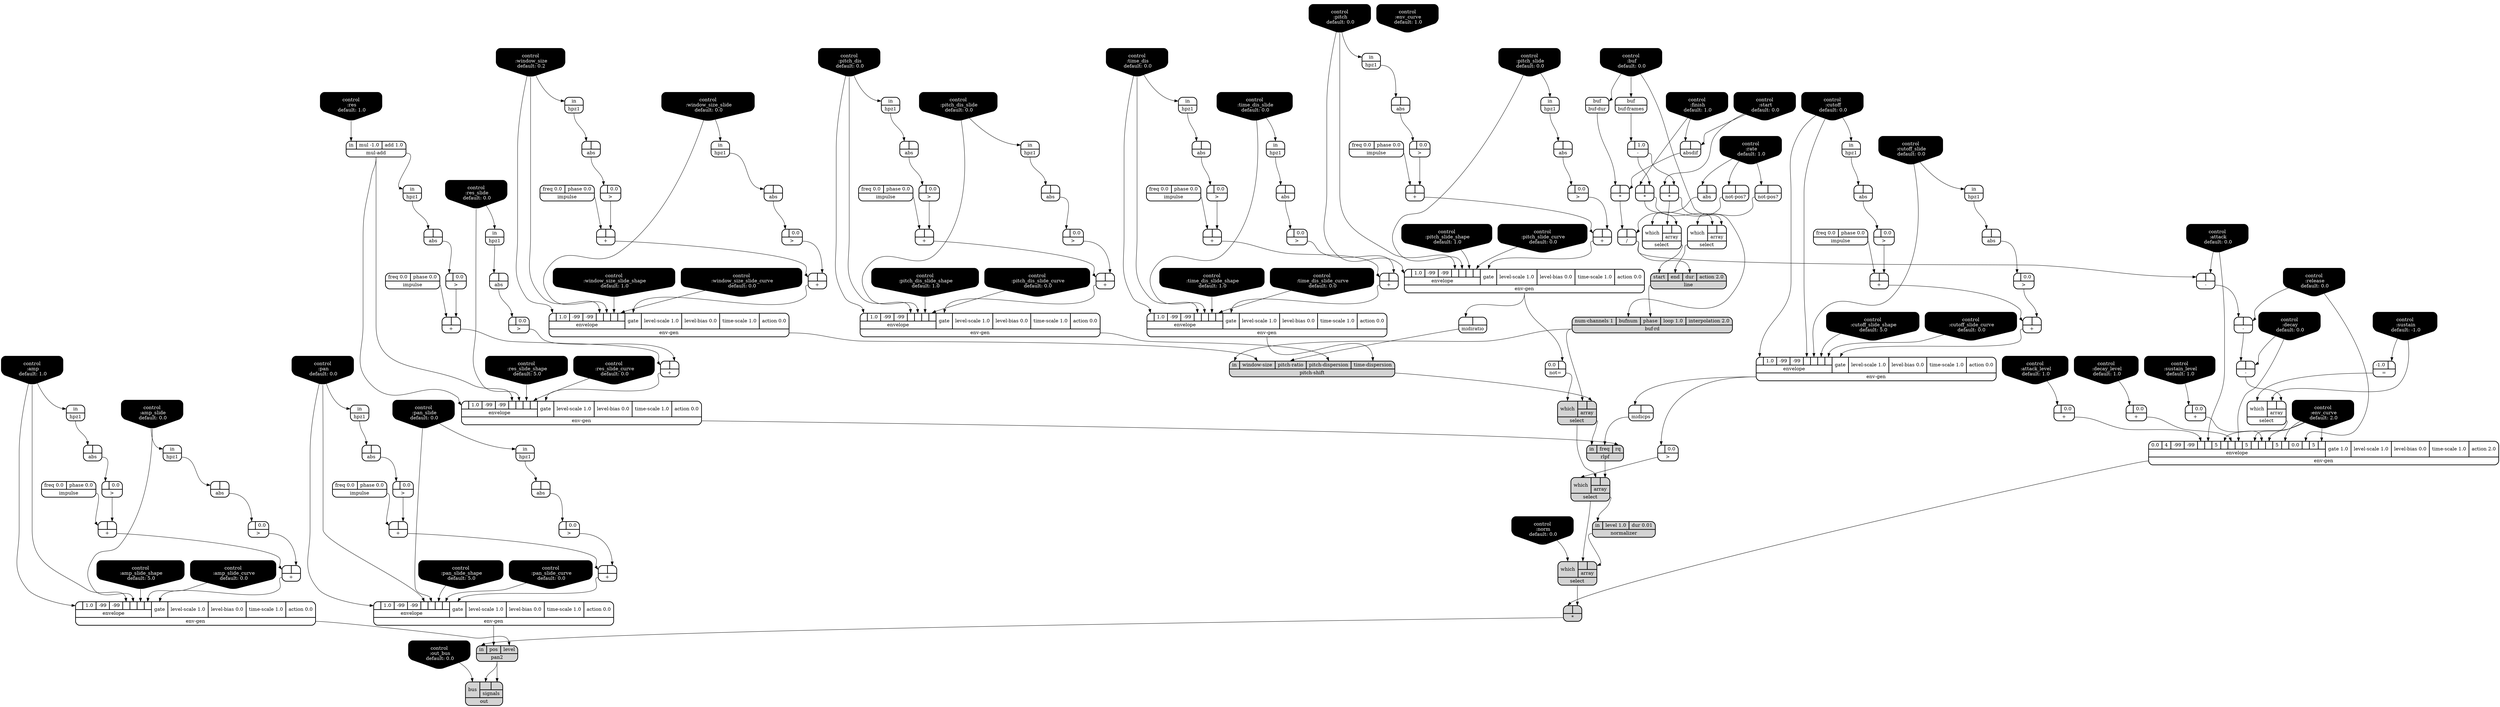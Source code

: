 digraph synthdef {
67 [label = "{{ <a> |<b> } |<__UG_NAME__>* }" style="bold, rounded" shape=record rankdir=LR];
72 [label = "{{ <a> |<b> } |<__UG_NAME__>* }" style="bold, rounded" shape=record rankdir=LR];
73 [label = "{{ <a> |<b> } |<__UG_NAME__>* }" style="bold, rounded" shape=record rankdir=LR];
161 [label = "{{ <a> |<b> } |<__UG_NAME__>* }" style="filled, bold, rounded"  shape=record rankdir=LR];
51 [label = "{{ <a> |<b> } |<__UG_NAME__>+ }" style="bold, rounded" shape=record rankdir=LR];
55 [label = "{{ <a> |<b> } |<__UG_NAME__>+ }" style="bold, rounded" shape=record rankdir=LR];
61 [label = "{{ <a> |<b> } |<__UG_NAME__>+ }" style="bold, rounded" shape=record rankdir=LR];
85 [label = "{{ <a> |<b> } |<__UG_NAME__>+ }" style="bold, rounded" shape=record rankdir=LR];
89 [label = "{{ <a> |<b> } |<__UG_NAME__>+ }" style="bold, rounded" shape=record rankdir=LR];
96 [label = "{{ <a> |<b> } |<__UG_NAME__>+ }" style="bold, rounded" shape=record rankdir=LR];
100 [label = "{{ <a> |<b> } |<__UG_NAME__>+ }" style="bold, rounded" shape=record rankdir=LR];
105 [label = "{{ <a> |<b> } |<__UG_NAME__>+ }" style="bold, rounded" shape=record rankdir=LR];
113 [label = "{{ <a> |<b> } |<__UG_NAME__>+ }" style="bold, rounded" shape=record rankdir=LR];
117 [label = "{{ <a> |<b> } |<__UG_NAME__>+ }" style="bold, rounded" shape=record rankdir=LR];
123 [label = "{{ <a> |<b> } |<__UG_NAME__>+ }" style="bold, rounded" shape=record rankdir=LR];
127 [label = "{{ <a> |<b> } |<__UG_NAME__>+ }" style="bold, rounded" shape=record rankdir=LR];
133 [label = "{{ <a> |<b> } |<__UG_NAME__>+ }" style="bold, rounded" shape=record rankdir=LR];
137 [label = "{{ <a> |<b> } |<__UG_NAME__>+ }" style="bold, rounded" shape=record rankdir=LR];
141 [label = "{{ <a> |<b> 0.0} |<__UG_NAME__>+ }" style="bold, rounded" shape=record rankdir=LR];
143 [label = "{{ <a> |<b> 0.0} |<__UG_NAME__>+ }" style="bold, rounded" shape=record rankdir=LR];
152 [label = "{{ <a> |<b> } |<__UG_NAME__>+ }" style="bold, rounded" shape=record rankdir=LR];
156 [label = "{{ <a> |<b> } |<__UG_NAME__>+ }" style="bold, rounded" shape=record rankdir=LR];
158 [label = "{{ <a> |<b> 0.0} |<__UG_NAME__>+ }" style="bold, rounded" shape=record rankdir=LR];
71 [label = "{{ <a> |<b> 1.0} |<__UG_NAME__>- }" style="bold, rounded" shape=record rankdir=LR];
145 [label = "{{ <a> |<b> } |<__UG_NAME__>- }" style="bold, rounded" shape=record rankdir=LR];
146 [label = "{{ <a> |<b> } |<__UG_NAME__>- }" style="bold, rounded" shape=record rankdir=LR];
147 [label = "{{ <a> |<b> } |<__UG_NAME__>- }" style="bold, rounded" shape=record rankdir=LR];
78 [label = "{{ <a> |<b> } |<__UG_NAME__>/ }" style="bold, rounded" shape=record rankdir=LR];
144 [label = "{{ <a> -1.0|<b> } |<__UG_NAME__>= }" style="bold, rounded" shape=record rankdir=LR];
50 [label = "{{ <a> |<b> 0.0} |<__UG_NAME__>\> }" style="bold, rounded" shape=record rankdir=LR];
54 [label = "{{ <a> |<b> 0.0} |<__UG_NAME__>\> }" style="bold, rounded" shape=record rankdir=LR];
60 [label = "{{ <a> |<b> 0.0} |<__UG_NAME__>\> }" style="bold, rounded" shape=record rankdir=LR];
84 [label = "{{ <a> |<b> 0.0} |<__UG_NAME__>\> }" style="bold, rounded" shape=record rankdir=LR];
88 [label = "{{ <a> |<b> 0.0} |<__UG_NAME__>\> }" style="bold, rounded" shape=record rankdir=LR];
95 [label = "{{ <a> |<b> 0.0} |<__UG_NAME__>\> }" style="bold, rounded" shape=record rankdir=LR];
99 [label = "{{ <a> |<b> 0.0} |<__UG_NAME__>\> }" style="bold, rounded" shape=record rankdir=LR];
104 [label = "{{ <a> |<b> 0.0} |<__UG_NAME__>\> }" style="bold, rounded" shape=record rankdir=LR];
112 [label = "{{ <a> |<b> 0.0} |<__UG_NAME__>\> }" style="bold, rounded" shape=record rankdir=LR];
116 [label = "{{ <a> |<b> 0.0} |<__UG_NAME__>\> }" style="bold, rounded" shape=record rankdir=LR];
122 [label = "{{ <a> |<b> 0.0} |<__UG_NAME__>\> }" style="bold, rounded" shape=record rankdir=LR];
126 [label = "{{ <a> |<b> 0.0} |<__UG_NAME__>\> }" style="bold, rounded" shape=record rankdir=LR];
132 [label = "{{ <a> |<b> 0.0} |<__UG_NAME__>\> }" style="bold, rounded" shape=record rankdir=LR];
136 [label = "{{ <a> |<b> 0.0} |<__UG_NAME__>\> }" style="bold, rounded" shape=record rankdir=LR];
138 [label = "{{ <a> |<b> 0.0} |<__UG_NAME__>\> }" style="bold, rounded" shape=record rankdir=LR];
151 [label = "{{ <a> |<b> 0.0} |<__UG_NAME__>\> }" style="bold, rounded" shape=record rankdir=LR];
155 [label = "{{ <a> |<b> 0.0} |<__UG_NAME__>\> }" style="bold, rounded" shape=record rankdir=LR];
49 [label = "{{ <a> |<b> } |<__UG_NAME__>abs }" style="bold, rounded" shape=record rankdir=LR];
53 [label = "{{ <a> |<b> } |<__UG_NAME__>abs }" style="bold, rounded" shape=record rankdir=LR];
59 [label = "{{ <a> |<b> } |<__UG_NAME__>abs }" style="bold, rounded" shape=record rankdir=LR];
77 [label = "{{ <a> |<b> } |<__UG_NAME__>abs }" style="bold, rounded" shape=record rankdir=LR];
83 [label = "{{ <a> |<b> } |<__UG_NAME__>abs }" style="bold, rounded" shape=record rankdir=LR];
87 [label = "{{ <a> |<b> } |<__UG_NAME__>abs }" style="bold, rounded" shape=record rankdir=LR];
94 [label = "{{ <a> |<b> } |<__UG_NAME__>abs }" style="bold, rounded" shape=record rankdir=LR];
98 [label = "{{ <a> |<b> } |<__UG_NAME__>abs }" style="bold, rounded" shape=record rankdir=LR];
103 [label = "{{ <a> |<b> } |<__UG_NAME__>abs }" style="bold, rounded" shape=record rankdir=LR];
111 [label = "{{ <a> |<b> } |<__UG_NAME__>abs }" style="bold, rounded" shape=record rankdir=LR];
115 [label = "{{ <a> |<b> } |<__UG_NAME__>abs }" style="bold, rounded" shape=record rankdir=LR];
121 [label = "{{ <a> |<b> } |<__UG_NAME__>abs }" style="bold, rounded" shape=record rankdir=LR];
125 [label = "{{ <a> |<b> } |<__UG_NAME__>abs }" style="bold, rounded" shape=record rankdir=LR];
131 [label = "{{ <a> |<b> } |<__UG_NAME__>abs }" style="bold, rounded" shape=record rankdir=LR];
135 [label = "{{ <a> |<b> } |<__UG_NAME__>abs }" style="bold, rounded" shape=record rankdir=LR];
150 [label = "{{ <a> |<b> } |<__UG_NAME__>abs }" style="bold, rounded" shape=record rankdir=LR];
154 [label = "{{ <a> |<b> } |<__UG_NAME__>abs }" style="bold, rounded" shape=record rankdir=LR];
66 [label = "{{ <a> |<b> } |<__UG_NAME__>absdif }" style="bold, rounded" shape=record rankdir=LR];
65 [label = "{{ <buf> buf} |<__UG_NAME__>buf-dur }" style="bold, rounded" shape=record rankdir=LR];
70 [label = "{{ <buf> buf} |<__UG_NAME__>buf-frames }" style="bold, rounded" shape=record rankdir=LR];
80 [label = "{{ <num____channels> num-channels 1|<bufnum> bufnum|<phase> phase|<loop> loop 1.0|<interpolation> interpolation 2.0} |<__UG_NAME__>buf-rd }" style="filled, bold, rounded"  shape=record rankdir=LR];
0 [label = "control
 :buf
 default: 0.0" shape=invhouse style="rounded, filled, bold" fillcolor=black fontcolor=white ]; 
1 [label = "control
 :amp
 default: 1.0" shape=invhouse style="rounded, filled, bold" fillcolor=black fontcolor=white ]; 
2 [label = "control
 :amp_slide
 default: 0.0" shape=invhouse style="rounded, filled, bold" fillcolor=black fontcolor=white ]; 
3 [label = "control
 :amp_slide_shape
 default: 5.0" shape=invhouse style="rounded, filled, bold" fillcolor=black fontcolor=white ]; 
4 [label = "control
 :amp_slide_curve
 default: 0.0" shape=invhouse style="rounded, filled, bold" fillcolor=black fontcolor=white ]; 
5 [label = "control
 :pan
 default: 0.0" shape=invhouse style="rounded, filled, bold" fillcolor=black fontcolor=white ]; 
6 [label = "control
 :pan_slide
 default: 0.0" shape=invhouse style="rounded, filled, bold" fillcolor=black fontcolor=white ]; 
7 [label = "control
 :pan_slide_shape
 default: 5.0" shape=invhouse style="rounded, filled, bold" fillcolor=black fontcolor=white ]; 
8 [label = "control
 :pan_slide_curve
 default: 0.0" shape=invhouse style="rounded, filled, bold" fillcolor=black fontcolor=white ]; 
9 [label = "control
 :attack
 default: 0.0" shape=invhouse style="rounded, filled, bold" fillcolor=black fontcolor=white ]; 
10 [label = "control
 :decay
 default: 0.0" shape=invhouse style="rounded, filled, bold" fillcolor=black fontcolor=white ]; 
11 [label = "control
 :sustain
 default: -1.0" shape=invhouse style="rounded, filled, bold" fillcolor=black fontcolor=white ]; 
12 [label = "control
 :release
 default: 0.0" shape=invhouse style="rounded, filled, bold" fillcolor=black fontcolor=white ]; 
13 [label = "control
 :attack_level
 default: 1.0" shape=invhouse style="rounded, filled, bold" fillcolor=black fontcolor=white ]; 
14 [label = "control
 :decay_level
 default: 1.0" shape=invhouse style="rounded, filled, bold" fillcolor=black fontcolor=white ]; 
15 [label = "control
 :sustain_level
 default: 1.0" shape=invhouse style="rounded, filled, bold" fillcolor=black fontcolor=white ]; 
16 [label = "control
 :env_curve
 default: 2.0" shape=invhouse style="rounded, filled, bold" fillcolor=black fontcolor=white ]; 
17 [label = "control
 :env_curve
 default: 1.0" shape=invhouse style="rounded, filled, bold" fillcolor=black fontcolor=white ]; 
18 [label = "control
 :cutoff
 default: 0.0" shape=invhouse style="rounded, filled, bold" fillcolor=black fontcolor=white ]; 
19 [label = "control
 :cutoff_slide
 default: 0.0" shape=invhouse style="rounded, filled, bold" fillcolor=black fontcolor=white ]; 
20 [label = "control
 :cutoff_slide_shape
 default: 5.0" shape=invhouse style="rounded, filled, bold" fillcolor=black fontcolor=white ]; 
21 [label = "control
 :cutoff_slide_curve
 default: 0.0" shape=invhouse style="rounded, filled, bold" fillcolor=black fontcolor=white ]; 
22 [label = "control
 :res
 default: 1.0" shape=invhouse style="rounded, filled, bold" fillcolor=black fontcolor=white ]; 
23 [label = "control
 :res_slide
 default: 0.0" shape=invhouse style="rounded, filled, bold" fillcolor=black fontcolor=white ]; 
24 [label = "control
 :res_slide_shape
 default: 5.0" shape=invhouse style="rounded, filled, bold" fillcolor=black fontcolor=white ]; 
25 [label = "control
 :res_slide_curve
 default: 0.0" shape=invhouse style="rounded, filled, bold" fillcolor=black fontcolor=white ]; 
26 [label = "control
 :rate
 default: 1.0" shape=invhouse style="rounded, filled, bold" fillcolor=black fontcolor=white ]; 
27 [label = "control
 :start
 default: 0.0" shape=invhouse style="rounded, filled, bold" fillcolor=black fontcolor=white ]; 
28 [label = "control
 :finish
 default: 1.0" shape=invhouse style="rounded, filled, bold" fillcolor=black fontcolor=white ]; 
29 [label = "control
 :norm
 default: 0.0" shape=invhouse style="rounded, filled, bold" fillcolor=black fontcolor=white ]; 
30 [label = "control
 :pitch
 default: 0.0" shape=invhouse style="rounded, filled, bold" fillcolor=black fontcolor=white ]; 
31 [label = "control
 :pitch_slide
 default: 0.0" shape=invhouse style="rounded, filled, bold" fillcolor=black fontcolor=white ]; 
32 [label = "control
 :pitch_slide_shape
 default: 1.0" shape=invhouse style="rounded, filled, bold" fillcolor=black fontcolor=white ]; 
33 [label = "control
 :pitch_slide_curve
 default: 0.0" shape=invhouse style="rounded, filled, bold" fillcolor=black fontcolor=white ]; 
34 [label = "control
 :window_size
 default: 0.2" shape=invhouse style="rounded, filled, bold" fillcolor=black fontcolor=white ]; 
35 [label = "control
 :window_size_slide
 default: 0.0" shape=invhouse style="rounded, filled, bold" fillcolor=black fontcolor=white ]; 
36 [label = "control
 :window_size_slide_shape
 default: 1.0" shape=invhouse style="rounded, filled, bold" fillcolor=black fontcolor=white ]; 
37 [label = "control
 :window_size_slide_curve
 default: 0.0" shape=invhouse style="rounded, filled, bold" fillcolor=black fontcolor=white ]; 
38 [label = "control
 :pitch_dis
 default: 0.0" shape=invhouse style="rounded, filled, bold" fillcolor=black fontcolor=white ]; 
39 [label = "control
 :pitch_dis_slide
 default: 0.0" shape=invhouse style="rounded, filled, bold" fillcolor=black fontcolor=white ]; 
40 [label = "control
 :pitch_dis_slide_shape
 default: 1.0" shape=invhouse style="rounded, filled, bold" fillcolor=black fontcolor=white ]; 
41 [label = "control
 :pitch_dis_slide_curve
 default: 0.0" shape=invhouse style="rounded, filled, bold" fillcolor=black fontcolor=white ]; 
42 [label = "control
 :time_dis
 default: 0.0" shape=invhouse style="rounded, filled, bold" fillcolor=black fontcolor=white ]; 
43 [label = "control
 :time_dis_slide
 default: 0.0" shape=invhouse style="rounded, filled, bold" fillcolor=black fontcolor=white ]; 
44 [label = "control
 :time_dis_slide_shape
 default: 1.0" shape=invhouse style="rounded, filled, bold" fillcolor=black fontcolor=white ]; 
45 [label = "control
 :time_dis_slide_curve
 default: 0.0" shape=invhouse style="rounded, filled, bold" fillcolor=black fontcolor=white ]; 
46 [label = "control
 :out_bus
 default: 0.0" shape=invhouse style="rounded, filled, bold" fillcolor=black fontcolor=white ]; 
56 [label = "{{ {{<envelope___control___0>|1.0|-99|-99|<envelope___control___4>|<envelope___control___5>|<envelope___control___6>|<envelope___control___7>}|envelope}|<gate> gate|<level____scale> level-scale 1.0|<level____bias> level-bias 0.0|<time____scale> time-scale 1.0|<action> action 0.0} |<__UG_NAME__>env-gen }" style="bold, rounded" shape=record rankdir=LR];
90 [label = "{{ {{<envelope___control___0>|1.0|-99|-99|<envelope___control___4>|<envelope___control___5>|<envelope___control___6>|<envelope___control___7>}|envelope}|<gate> gate|<level____scale> level-scale 1.0|<level____bias> level-bias 0.0|<time____scale> time-scale 1.0|<action> action 0.0} |<__UG_NAME__>env-gen }" style="bold, rounded" shape=record rankdir=LR];
101 [label = "{{ {{<envelope___control___0>|1.0|-99|-99|<envelope___control___4>|<envelope___control___5>|<envelope___control___6>|<envelope___control___7>}|envelope}|<gate> gate|<level____scale> level-scale 1.0|<level____bias> level-bias 0.0|<time____scale> time-scale 1.0|<action> action 0.0} |<__UG_NAME__>env-gen }" style="bold, rounded" shape=record rankdir=LR];
106 [label = "{{ {{<envelope___control___0>|1.0|-99|-99|<envelope___control___4>|<envelope___control___5>|<envelope___control___6>|<envelope___control___7>}|envelope}|<gate> gate|<level____scale> level-scale 1.0|<level____bias> level-bias 0.0|<time____scale> time-scale 1.0|<action> action 0.0} |<__UG_NAME__>env-gen }" style="bold, rounded" shape=record rankdir=LR];
118 [label = "{{ {{<envelope___control___0>|1.0|-99|-99|<envelope___control___4>|<envelope___control___5>|<envelope___control___6>|<envelope___control___7>}|envelope}|<gate> gate|<level____scale> level-scale 1.0|<level____bias> level-bias 0.0|<time____scale> time-scale 1.0|<action> action 0.0} |<__UG_NAME__>env-gen }" style="bold, rounded" shape=record rankdir=LR];
128 [label = "{{ {{<envelope___mul____add___0>|1.0|-99|-99|<envelope___mul____add___4>|<envelope___control___5>|<envelope___control___6>|<envelope___control___7>}|envelope}|<gate> gate|<level____scale> level-scale 1.0|<level____bias> level-bias 0.0|<time____scale> time-scale 1.0|<action> action 0.0} |<__UG_NAME__>env-gen }" style="bold, rounded" shape=record rankdir=LR];
157 [label = "{{ {{<envelope___control___0>|1.0|-99|-99|<envelope___control___4>|<envelope___control___5>|<envelope___control___6>|<envelope___control___7>}|envelope}|<gate> gate|<level____scale> level-scale 1.0|<level____bias> level-bias 0.0|<time____scale> time-scale 1.0|<action> action 0.0} |<__UG_NAME__>env-gen }" style="bold, rounded" shape=record rankdir=LR];
159 [label = "{{ {{0.0|4|-99|-99|<envelope___binary____op____u____gen___4>|<envelope___control___5>|5|<envelope___control___7>|<envelope___binary____op____u____gen___8>|<envelope___control___9>|5|<envelope___control___11>|<envelope___binary____op____u____gen___12>|<envelope___select___13>|5|<envelope___control___15>|0.0|<envelope___control___17>|5|<envelope___control___19>}|envelope}|<gate> gate 1.0|<level____scale> level-scale 1.0|<level____bias> level-bias 0.0|<time____scale> time-scale 1.0|<action> action 2.0} |<__UG_NAME__>env-gen }" style="bold, rounded" shape=record rankdir=LR];
162 [label = "{{ {{<envelope___control___0>|1.0|-99|-99|<envelope___control___4>|<envelope___control___5>|<envelope___control___6>|<envelope___control___7>}|envelope}|<gate> gate|<level____scale> level-scale 1.0|<level____bias> level-bias 0.0|<time____scale> time-scale 1.0|<action> action 0.0} |<__UG_NAME__>env-gen }" style="bold, rounded" shape=record rankdir=LR];
48 [label = "{{ <in> in} |<__UG_NAME__>hpz1 }" style="bold, rounded" shape=record rankdir=LR];
52 [label = "{{ <in> in} |<__UG_NAME__>hpz1 }" style="bold, rounded" shape=record rankdir=LR];
58 [label = "{{ <in> in} |<__UG_NAME__>hpz1 }" style="bold, rounded" shape=record rankdir=LR];
64 [label = "{{ <in> in} |<__UG_NAME__>hpz1 }" style="bold, rounded" shape=record rankdir=LR];
82 [label = "{{ <in> in} |<__UG_NAME__>hpz1 }" style="bold, rounded" shape=record rankdir=LR];
86 [label = "{{ <in> in} |<__UG_NAME__>hpz1 }" style="bold, rounded" shape=record rankdir=LR];
93 [label = "{{ <in> in} |<__UG_NAME__>hpz1 }" style="bold, rounded" shape=record rankdir=LR];
97 [label = "{{ <in> in} |<__UG_NAME__>hpz1 }" style="bold, rounded" shape=record rankdir=LR];
102 [label = "{{ <in> in} |<__UG_NAME__>hpz1 }" style="bold, rounded" shape=record rankdir=LR];
110 [label = "{{ <in> in} |<__UG_NAME__>hpz1 }" style="bold, rounded" shape=record rankdir=LR];
114 [label = "{{ <in> in} |<__UG_NAME__>hpz1 }" style="bold, rounded" shape=record rankdir=LR];
124 [label = "{{ <in> in} |<__UG_NAME__>hpz1 }" style="bold, rounded" shape=record rankdir=LR];
130 [label = "{{ <in> in} |<__UG_NAME__>hpz1 }" style="bold, rounded" shape=record rankdir=LR];
134 [label = "{{ <in> in} |<__UG_NAME__>hpz1 }" style="bold, rounded" shape=record rankdir=LR];
149 [label = "{{ <in> in} |<__UG_NAME__>hpz1 }" style="bold, rounded" shape=record rankdir=LR];
153 [label = "{{ <in> in} |<__UG_NAME__>hpz1 }" style="bold, rounded" shape=record rankdir=LR];
47 [label = "{{ <freq> freq 0.0|<phase> phase 0.0} |<__UG_NAME__>impulse }" style="bold, rounded" shape=record rankdir=LR];
57 [label = "{{ <freq> freq 0.0|<phase> phase 0.0} |<__UG_NAME__>impulse }" style="bold, rounded" shape=record rankdir=LR];
62 [label = "{{ <freq> freq 0.0|<phase> phase 0.0} |<__UG_NAME__>impulse }" style="bold, rounded" shape=record rankdir=LR];
81 [label = "{{ <freq> freq 0.0|<phase> phase 0.0} |<__UG_NAME__>impulse }" style="bold, rounded" shape=record rankdir=LR];
92 [label = "{{ <freq> freq 0.0|<phase> phase 0.0} |<__UG_NAME__>impulse }" style="bold, rounded" shape=record rankdir=LR];
109 [label = "{{ <freq> freq 0.0|<phase> phase 0.0} |<__UG_NAME__>impulse }" style="bold, rounded" shape=record rankdir=LR];
120 [label = "{{ <freq> freq 0.0|<phase> phase 0.0} |<__UG_NAME__>impulse }" style="bold, rounded" shape=record rankdir=LR];
142 [label = "{{ <freq> freq 0.0|<phase> phase 0.0} |<__UG_NAME__>impulse }" style="bold, rounded" shape=record rankdir=LR];
79 [label = "{{ <start> start|<end> end|<dur> dur|<action> action 2.0} |<__UG_NAME__>line }" style="filled, bold, rounded"  shape=record rankdir=LR];
119 [label = "{{ <a> |<b> } |<__UG_NAME__>midicps }" style="bold, rounded" shape=record rankdir=LR];
91 [label = "{{ <a> |<b> } |<__UG_NAME__>midiratio }" style="bold, rounded" shape=record rankdir=LR];
63 [label = "{{ <in> in|<mul> mul -1.0|<add> add 1.0} |<__UG_NAME__>mul-add }" style="bold, rounded" shape=record rankdir=LR];
140 [label = "{{ <in> in|<level> level 1.0|<dur> dur 0.01} |<__UG_NAME__>normalizer }" style="filled, bold, rounded"  shape=record rankdir=LR];
69 [label = "{{ <a> |<b> } |<__UG_NAME__>not-pos? }" style="bold, rounded" shape=record rankdir=LR];
75 [label = "{{ <a> |<b> } |<__UG_NAME__>not-pos? }" style="bold, rounded" shape=record rankdir=LR];
68 [label = "{{ <a> 0.0|<b> } |<__UG_NAME__>not= }" style="bold, rounded" shape=record rankdir=LR];
164 [label = "{{ <bus> bus|{{<signals___pan2___0>|<signals___pan2___1>}|signals}} |<__UG_NAME__>out }" style="filled, bold, rounded"  shape=record rankdir=LR];
163 [label = "{{ <in> in|<pos> pos|<level> level} |<__UG_NAME__>pan2 }" style="filled, bold, rounded"  shape=record rankdir=LR];
107 [label = "{{ <in> in|<window____size> window-size|<pitch____ratio> pitch-ratio|<pitch____dispersion> pitch-dispersion|<time____dispersion> time-dispersion} |<__UG_NAME__>pitch-shift }" style="filled, bold, rounded"  shape=record rankdir=LR];
129 [label = "{{ <in> in|<freq> freq|<rq> rq} |<__UG_NAME__>rlpf }" style="filled, bold, rounded"  shape=record rankdir=LR];
74 [label = "{{ <which> which|{{<array___binary____op____u____gen___0>|<array___binary____op____u____gen___1>}|array}} |<__UG_NAME__>select }" style="bold, rounded" shape=record rankdir=LR];
76 [label = "{{ <which> which|{{<array___binary____op____u____gen___0>|<array___binary____op____u____gen___1>}|array}} |<__UG_NAME__>select }" style="bold, rounded" shape=record rankdir=LR];
108 [label = "{{ <which> which|{{<array___buf____rd___0>|<array___pitch____shift___1>}|array}} |<__UG_NAME__>select }" style="filled, bold, rounded"  shape=record rankdir=LR];
139 [label = "{{ <which> which|{{<array___select___0>|<array___rlpf___1>}|array}} |<__UG_NAME__>select }" style="filled, bold, rounded"  shape=record rankdir=LR];
148 [label = "{{ <which> which|{{<array___control___0>|<array___binary____op____u____gen___1>}|array}} |<__UG_NAME__>select }" style="bold, rounded" shape=record rankdir=LR];
160 [label = "{{ <which> which|{{<array___select___0>|<array___normalizer___1>}|array}} |<__UG_NAME__>select }" style="filled, bold, rounded"  shape=record rankdir=LR];

66:__UG_NAME__ -> 67:b ;
65:__UG_NAME__ -> 67:a ;
71:__UG_NAME__ -> 72:b ;
27:__UG_NAME__ -> 72:a ;
71:__UG_NAME__ -> 73:b ;
28:__UG_NAME__ -> 73:a ;
160:__UG_NAME__ -> 161:b ;
159:__UG_NAME__ -> 161:a ;
50:__UG_NAME__ -> 51:b ;
47:__UG_NAME__ -> 51:a ;
54:__UG_NAME__ -> 55:b ;
51:__UG_NAME__ -> 55:a ;
60:__UG_NAME__ -> 61:b ;
57:__UG_NAME__ -> 61:a ;
84:__UG_NAME__ -> 85:b ;
81:__UG_NAME__ -> 85:a ;
88:__UG_NAME__ -> 89:b ;
85:__UG_NAME__ -> 89:a ;
95:__UG_NAME__ -> 96:b ;
92:__UG_NAME__ -> 96:a ;
99:__UG_NAME__ -> 100:b ;
96:__UG_NAME__ -> 100:a ;
104:__UG_NAME__ -> 105:b ;
61:__UG_NAME__ -> 105:a ;
112:__UG_NAME__ -> 113:b ;
109:__UG_NAME__ -> 113:a ;
116:__UG_NAME__ -> 117:b ;
113:__UG_NAME__ -> 117:a ;
122:__UG_NAME__ -> 123:b ;
120:__UG_NAME__ -> 123:a ;
126:__UG_NAME__ -> 127:b ;
123:__UG_NAME__ -> 127:a ;
132:__UG_NAME__ -> 133:b ;
62:__UG_NAME__ -> 133:a ;
136:__UG_NAME__ -> 137:b ;
133:__UG_NAME__ -> 137:a ;
13:__UG_NAME__ -> 141:a ;
14:__UG_NAME__ -> 143:a ;
151:__UG_NAME__ -> 152:b ;
142:__UG_NAME__ -> 152:a ;
155:__UG_NAME__ -> 156:b ;
152:__UG_NAME__ -> 156:a ;
15:__UG_NAME__ -> 158:a ;
70:__UG_NAME__ -> 71:a ;
9:__UG_NAME__ -> 145:b ;
78:__UG_NAME__ -> 145:a ;
12:__UG_NAME__ -> 146:b ;
145:__UG_NAME__ -> 146:a ;
10:__UG_NAME__ -> 147:b ;
146:__UG_NAME__ -> 147:a ;
77:__UG_NAME__ -> 78:b ;
67:__UG_NAME__ -> 78:a ;
11:__UG_NAME__ -> 144:b ;
49:__UG_NAME__ -> 50:a ;
53:__UG_NAME__ -> 54:a ;
59:__UG_NAME__ -> 60:a ;
83:__UG_NAME__ -> 84:a ;
87:__UG_NAME__ -> 88:a ;
94:__UG_NAME__ -> 95:a ;
98:__UG_NAME__ -> 99:a ;
103:__UG_NAME__ -> 104:a ;
111:__UG_NAME__ -> 112:a ;
115:__UG_NAME__ -> 116:a ;
121:__UG_NAME__ -> 122:a ;
125:__UG_NAME__ -> 126:a ;
131:__UG_NAME__ -> 132:a ;
135:__UG_NAME__ -> 136:a ;
118:__UG_NAME__ -> 138:a ;
150:__UG_NAME__ -> 151:a ;
154:__UG_NAME__ -> 155:a ;
48:__UG_NAME__ -> 49:a ;
52:__UG_NAME__ -> 53:a ;
58:__UG_NAME__ -> 59:a ;
26:__UG_NAME__ -> 77:a ;
82:__UG_NAME__ -> 83:a ;
86:__UG_NAME__ -> 87:a ;
93:__UG_NAME__ -> 94:a ;
97:__UG_NAME__ -> 98:a ;
102:__UG_NAME__ -> 103:a ;
110:__UG_NAME__ -> 111:a ;
114:__UG_NAME__ -> 115:a ;
64:__UG_NAME__ -> 121:a ;
124:__UG_NAME__ -> 125:a ;
130:__UG_NAME__ -> 131:a ;
134:__UG_NAME__ -> 135:a ;
149:__UG_NAME__ -> 150:a ;
153:__UG_NAME__ -> 154:a ;
27:__UG_NAME__ -> 66:b ;
28:__UG_NAME__ -> 66:a ;
0:__UG_NAME__ -> 65:buf ;
0:__UG_NAME__ -> 70:buf ;
79:__UG_NAME__ -> 80:phase ;
0:__UG_NAME__ -> 80:bufnum ;
55:__UG_NAME__ -> 56:gate ;
30:__UG_NAME__ -> 56:envelope___control___0 ;
30:__UG_NAME__ -> 56:envelope___control___4 ;
31:__UG_NAME__ -> 56:envelope___control___5 ;
32:__UG_NAME__ -> 56:envelope___control___6 ;
33:__UG_NAME__ -> 56:envelope___control___7 ;
89:__UG_NAME__ -> 90:gate ;
34:__UG_NAME__ -> 90:envelope___control___0 ;
34:__UG_NAME__ -> 90:envelope___control___4 ;
35:__UG_NAME__ -> 90:envelope___control___5 ;
36:__UG_NAME__ -> 90:envelope___control___6 ;
37:__UG_NAME__ -> 90:envelope___control___7 ;
100:__UG_NAME__ -> 101:gate ;
38:__UG_NAME__ -> 101:envelope___control___0 ;
38:__UG_NAME__ -> 101:envelope___control___4 ;
39:__UG_NAME__ -> 101:envelope___control___5 ;
40:__UG_NAME__ -> 101:envelope___control___6 ;
41:__UG_NAME__ -> 101:envelope___control___7 ;
105:__UG_NAME__ -> 106:gate ;
42:__UG_NAME__ -> 106:envelope___control___0 ;
42:__UG_NAME__ -> 106:envelope___control___4 ;
43:__UG_NAME__ -> 106:envelope___control___5 ;
44:__UG_NAME__ -> 106:envelope___control___6 ;
45:__UG_NAME__ -> 106:envelope___control___7 ;
117:__UG_NAME__ -> 118:gate ;
18:__UG_NAME__ -> 118:envelope___control___0 ;
18:__UG_NAME__ -> 118:envelope___control___4 ;
19:__UG_NAME__ -> 118:envelope___control___5 ;
20:__UG_NAME__ -> 118:envelope___control___6 ;
21:__UG_NAME__ -> 118:envelope___control___7 ;
127:__UG_NAME__ -> 128:gate ;
63:__UG_NAME__ -> 128:envelope___mul____add___0 ;
63:__UG_NAME__ -> 128:envelope___mul____add___4 ;
23:__UG_NAME__ -> 128:envelope___control___5 ;
24:__UG_NAME__ -> 128:envelope___control___6 ;
25:__UG_NAME__ -> 128:envelope___control___7 ;
156:__UG_NAME__ -> 157:gate ;
1:__UG_NAME__ -> 157:envelope___control___0 ;
1:__UG_NAME__ -> 157:envelope___control___4 ;
2:__UG_NAME__ -> 157:envelope___control___5 ;
3:__UG_NAME__ -> 157:envelope___control___6 ;
4:__UG_NAME__ -> 157:envelope___control___7 ;
141:__UG_NAME__ -> 159:envelope___binary____op____u____gen___4 ;
9:__UG_NAME__ -> 159:envelope___control___5 ;
16:__UG_NAME__ -> 159:envelope___control___7 ;
143:__UG_NAME__ -> 159:envelope___binary____op____u____gen___8 ;
10:__UG_NAME__ -> 159:envelope___control___9 ;
16:__UG_NAME__ -> 159:envelope___control___11 ;
158:__UG_NAME__ -> 159:envelope___binary____op____u____gen___12 ;
148:__UG_NAME__ -> 159:envelope___select___13 ;
16:__UG_NAME__ -> 159:envelope___control___15 ;
12:__UG_NAME__ -> 159:envelope___control___17 ;
16:__UG_NAME__ -> 159:envelope___control___19 ;
137:__UG_NAME__ -> 162:gate ;
5:__UG_NAME__ -> 162:envelope___control___0 ;
5:__UG_NAME__ -> 162:envelope___control___4 ;
6:__UG_NAME__ -> 162:envelope___control___5 ;
7:__UG_NAME__ -> 162:envelope___control___6 ;
8:__UG_NAME__ -> 162:envelope___control___7 ;
30:__UG_NAME__ -> 48:in ;
31:__UG_NAME__ -> 52:in ;
42:__UG_NAME__ -> 58:in ;
63:__UG_NAME__ -> 64:in ;
34:__UG_NAME__ -> 82:in ;
35:__UG_NAME__ -> 86:in ;
38:__UG_NAME__ -> 93:in ;
39:__UG_NAME__ -> 97:in ;
43:__UG_NAME__ -> 102:in ;
18:__UG_NAME__ -> 110:in ;
19:__UG_NAME__ -> 114:in ;
23:__UG_NAME__ -> 124:in ;
5:__UG_NAME__ -> 130:in ;
6:__UG_NAME__ -> 134:in ;
1:__UG_NAME__ -> 149:in ;
2:__UG_NAME__ -> 153:in ;
78:__UG_NAME__ -> 79:dur ;
76:__UG_NAME__ -> 79:end ;
74:__UG_NAME__ -> 79:start ;
118:__UG_NAME__ -> 119:a ;
56:__UG_NAME__ -> 91:a ;
22:__UG_NAME__ -> 63:in ;
139:__UG_NAME__ -> 140:in ;
26:__UG_NAME__ -> 69:a ;
26:__UG_NAME__ -> 75:a ;
56:__UG_NAME__ -> 68:b ;
163:__UG_NAME__ -> 164:signals___pan2___0 ;
163:__UG_NAME__ -> 164:signals___pan2___1 ;
46:__UG_NAME__ -> 164:bus ;
157:__UG_NAME__ -> 163:level ;
162:__UG_NAME__ -> 163:pos ;
161:__UG_NAME__ -> 163:in ;
106:__UG_NAME__ -> 107:time____dispersion ;
101:__UG_NAME__ -> 107:pitch____dispersion ;
91:__UG_NAME__ -> 107:pitch____ratio ;
90:__UG_NAME__ -> 107:window____size ;
80:__UG_NAME__ -> 107:in ;
128:__UG_NAME__ -> 129:rq ;
119:__UG_NAME__ -> 129:freq ;
108:__UG_NAME__ -> 129:in ;
72:__UG_NAME__ -> 74:array___binary____op____u____gen___0 ;
73:__UG_NAME__ -> 74:array___binary____op____u____gen___1 ;
69:__UG_NAME__ -> 74:which ;
73:__UG_NAME__ -> 76:array___binary____op____u____gen___0 ;
72:__UG_NAME__ -> 76:array___binary____op____u____gen___1 ;
75:__UG_NAME__ -> 76:which ;
80:__UG_NAME__ -> 108:array___buf____rd___0 ;
107:__UG_NAME__ -> 108:array___pitch____shift___1 ;
68:__UG_NAME__ -> 108:which ;
108:__UG_NAME__ -> 139:array___select___0 ;
129:__UG_NAME__ -> 139:array___rlpf___1 ;
138:__UG_NAME__ -> 139:which ;
11:__UG_NAME__ -> 148:array___control___0 ;
147:__UG_NAME__ -> 148:array___binary____op____u____gen___1 ;
144:__UG_NAME__ -> 148:which ;
139:__UG_NAME__ -> 160:array___select___0 ;
140:__UG_NAME__ -> 160:array___normalizer___1 ;
29:__UG_NAME__ -> 160:which ;

}